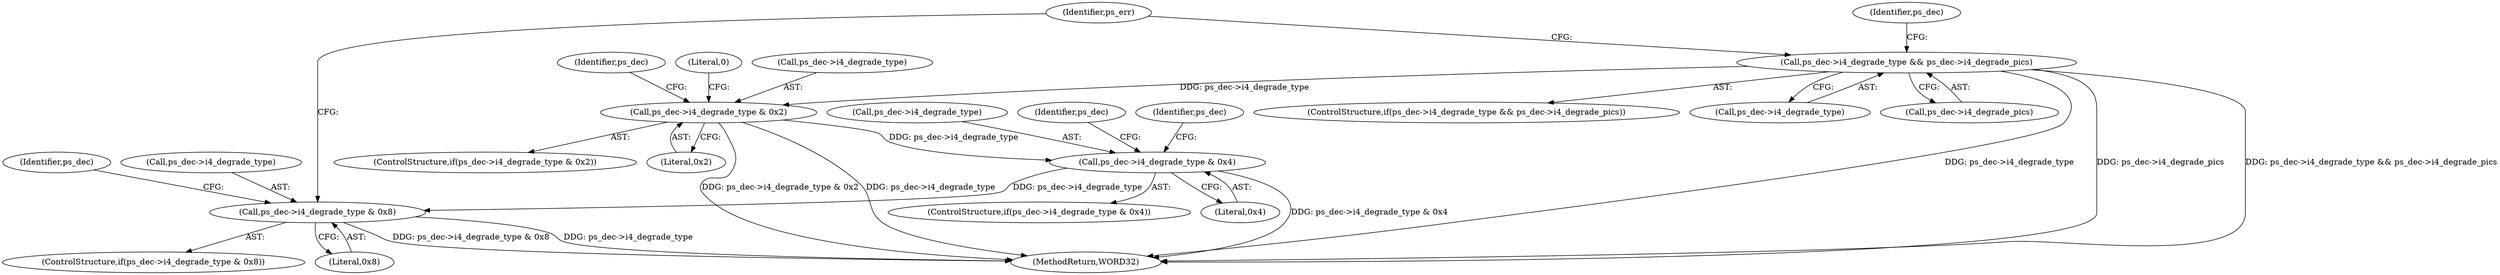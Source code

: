 digraph "0_Android_0b23c81c3dd9ec38f7e6806a3955fed1925541a0_3@pointer" {
"1000329" [label="(Call,ps_dec->i4_degrade_type && ps_dec->i4_degrade_pics)"];
"1000405" [label="(Call,ps_dec->i4_degrade_type & 0x2)"];
"1000423" [label="(Call,ps_dec->i4_degrade_type & 0x4)"];
"1000434" [label="(Call,ps_dec->i4_degrade_type & 0x8)"];
"1000423" [label="(Call,ps_dec->i4_degrade_type & 0x4)"];
"1000430" [label="(Identifier,ps_dec)"];
"1000340" [label="(Identifier,ps_dec)"];
"1000422" [label="(ControlStructure,if(ps_dec->i4_degrade_type & 0x4))"];
"1000433" [label="(ControlStructure,if(ps_dec->i4_degrade_type & 0x8))"];
"1000424" [label="(Call,ps_dec->i4_degrade_type)"];
"1000328" [label="(ControlStructure,if(ps_dec->i4_degrade_type && ps_dec->i4_degrade_pics))"];
"1000406" [label="(Call,ps_dec->i4_degrade_type)"];
"1000435" [label="(Call,ps_dec->i4_degrade_type)"];
"1002159" [label="(MethodReturn,WORD32)"];
"1000330" [label="(Call,ps_dec->i4_degrade_type)"];
"1000329" [label="(Call,ps_dec->i4_degrade_type && ps_dec->i4_degrade_pics)"];
"1000412" [label="(Identifier,ps_dec)"];
"1000417" [label="(Literal,0)"];
"1000427" [label="(Literal,0x4)"];
"1000404" [label="(ControlStructure,if(ps_dec->i4_degrade_type & 0x2))"];
"1000453" [label="(Identifier,ps_err)"];
"1000438" [label="(Literal,0x8)"];
"1000409" [label="(Literal,0x2)"];
"1000436" [label="(Identifier,ps_dec)"];
"1000434" [label="(Call,ps_dec->i4_degrade_type & 0x8)"];
"1000333" [label="(Call,ps_dec->i4_degrade_pics)"];
"1000441" [label="(Identifier,ps_dec)"];
"1000405" [label="(Call,ps_dec->i4_degrade_type & 0x2)"];
"1000329" -> "1000328"  [label="AST: "];
"1000329" -> "1000330"  [label="CFG: "];
"1000329" -> "1000333"  [label="CFG: "];
"1000330" -> "1000329"  [label="AST: "];
"1000333" -> "1000329"  [label="AST: "];
"1000340" -> "1000329"  [label="CFG: "];
"1000453" -> "1000329"  [label="CFG: "];
"1000329" -> "1002159"  [label="DDG: ps_dec->i4_degrade_pics"];
"1000329" -> "1002159"  [label="DDG: ps_dec->i4_degrade_type && ps_dec->i4_degrade_pics"];
"1000329" -> "1002159"  [label="DDG: ps_dec->i4_degrade_type"];
"1000329" -> "1000405"  [label="DDG: ps_dec->i4_degrade_type"];
"1000405" -> "1000404"  [label="AST: "];
"1000405" -> "1000409"  [label="CFG: "];
"1000406" -> "1000405"  [label="AST: "];
"1000409" -> "1000405"  [label="AST: "];
"1000412" -> "1000405"  [label="CFG: "];
"1000417" -> "1000405"  [label="CFG: "];
"1000405" -> "1002159"  [label="DDG: ps_dec->i4_degrade_type & 0x2"];
"1000405" -> "1002159"  [label="DDG: ps_dec->i4_degrade_type"];
"1000405" -> "1000423"  [label="DDG: ps_dec->i4_degrade_type"];
"1000423" -> "1000422"  [label="AST: "];
"1000423" -> "1000427"  [label="CFG: "];
"1000424" -> "1000423"  [label="AST: "];
"1000427" -> "1000423"  [label="AST: "];
"1000430" -> "1000423"  [label="CFG: "];
"1000436" -> "1000423"  [label="CFG: "];
"1000423" -> "1002159"  [label="DDG: ps_dec->i4_degrade_type & 0x4"];
"1000423" -> "1000434"  [label="DDG: ps_dec->i4_degrade_type"];
"1000434" -> "1000433"  [label="AST: "];
"1000434" -> "1000438"  [label="CFG: "];
"1000435" -> "1000434"  [label="AST: "];
"1000438" -> "1000434"  [label="AST: "];
"1000441" -> "1000434"  [label="CFG: "];
"1000453" -> "1000434"  [label="CFG: "];
"1000434" -> "1002159"  [label="DDG: ps_dec->i4_degrade_type & 0x8"];
"1000434" -> "1002159"  [label="DDG: ps_dec->i4_degrade_type"];
}
